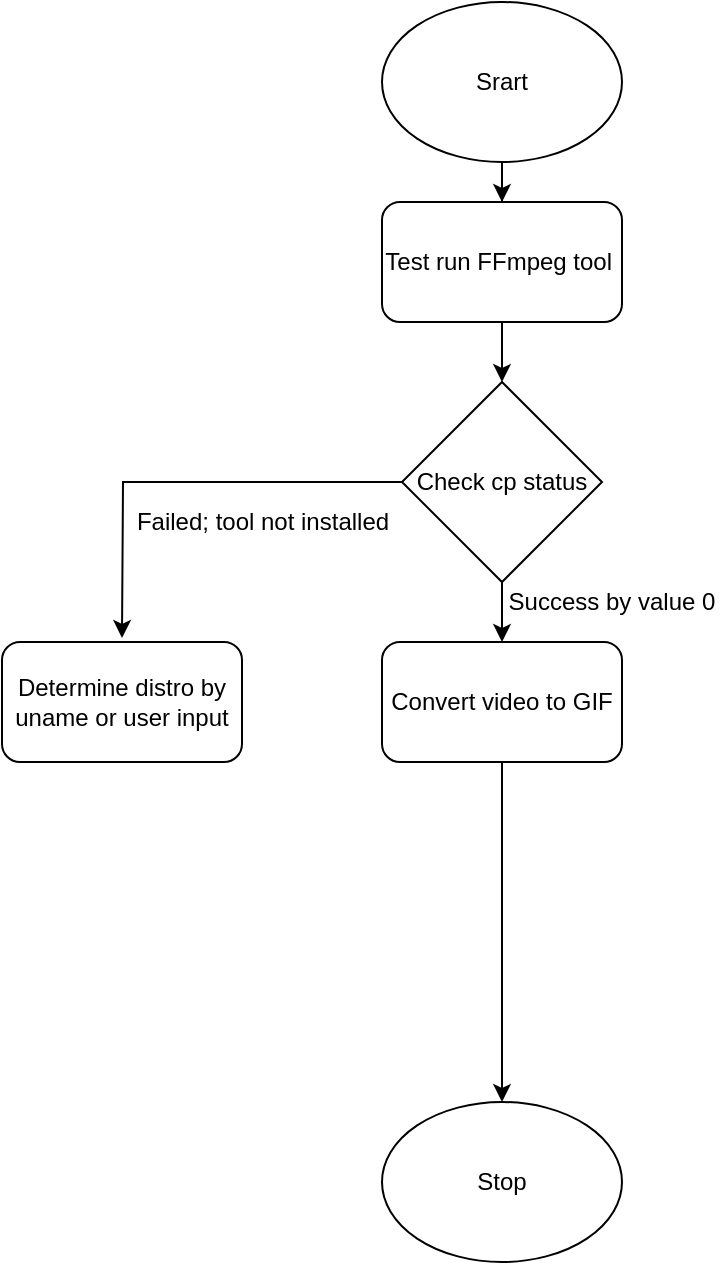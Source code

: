 <mxfile version="15.2.7" type="device"><diagram name="Page-1" id="edf60f1a-56cd-e834-aa8a-f176f3a09ee4"><mxGraphModel dx="823" dy="619" grid="1" gridSize="10" guides="1" tooltips="1" connect="1" arrows="1" fold="1" page="1" pageScale="1" pageWidth="1100" pageHeight="850" background="none" math="0" shadow="0"><root><mxCell id="0"/><mxCell id="1" parent="0"/><mxCell id="iGohR7z1SrvuNarTKj_7-6" style="edgeStyle=orthogonalEdgeStyle;rounded=0;orthogonalLoop=1;jettySize=auto;html=1;entryX=0.5;entryY=0;entryDx=0;entryDy=0;" edge="1" parent="1" source="iGohR7z1SrvuNarTKj_7-1" target="iGohR7z1SrvuNarTKj_7-5"><mxGeometry relative="1" as="geometry"/></mxCell><mxCell id="iGohR7z1SrvuNarTKj_7-1" value="Srart" style="ellipse;whiteSpace=wrap;html=1;" vertex="1" parent="1"><mxGeometry x="330" y="210" width="120" height="80" as="geometry"/></mxCell><mxCell id="iGohR7z1SrvuNarTKj_7-2" value="Stop" style="ellipse;whiteSpace=wrap;html=1;" vertex="1" parent="1"><mxGeometry x="330" y="760" width="120" height="80" as="geometry"/></mxCell><mxCell id="iGohR7z1SrvuNarTKj_7-10" style="edgeStyle=orthogonalEdgeStyle;rounded=0;orthogonalLoop=1;jettySize=auto;html=1;" edge="1" parent="1" source="iGohR7z1SrvuNarTKj_7-5" target="iGohR7z1SrvuNarTKj_7-7"><mxGeometry relative="1" as="geometry"/></mxCell><mxCell id="iGohR7z1SrvuNarTKj_7-5" value="&lt;span&gt;Test run FFmpeg tool&amp;nbsp;&lt;/span&gt;" style="rounded=1;whiteSpace=wrap;html=1;" vertex="1" parent="1"><mxGeometry x="330" y="310" width="120" height="60" as="geometry"/></mxCell><mxCell id="iGohR7z1SrvuNarTKj_7-12" value="" style="edgeStyle=orthogonalEdgeStyle;rounded=0;orthogonalLoop=1;jettySize=auto;html=1;" edge="1" parent="1" source="iGohR7z1SrvuNarTKj_7-7" target="iGohR7z1SrvuNarTKj_7-11"><mxGeometry relative="1" as="geometry"/></mxCell><mxCell id="iGohR7z1SrvuNarTKj_7-13" style="edgeStyle=orthogonalEdgeStyle;rounded=0;orthogonalLoop=1;jettySize=auto;html=1;" edge="1" parent="1" source="iGohR7z1SrvuNarTKj_7-7"><mxGeometry relative="1" as="geometry"><mxPoint x="200" y="528" as="targetPoint"/></mxGeometry></mxCell><mxCell id="iGohR7z1SrvuNarTKj_7-7" value="Check cp status" style="rhombus;whiteSpace=wrap;html=1;" vertex="1" parent="1"><mxGeometry x="340" y="400" width="100" height="100" as="geometry"/></mxCell><mxCell id="iGohR7z1SrvuNarTKj_7-18" style="edgeStyle=orthogonalEdgeStyle;rounded=0;orthogonalLoop=1;jettySize=auto;html=1;" edge="1" parent="1" source="iGohR7z1SrvuNarTKj_7-11" target="iGohR7z1SrvuNarTKj_7-2"><mxGeometry relative="1" as="geometry"/></mxCell><mxCell id="iGohR7z1SrvuNarTKj_7-11" value="&lt;span&gt;Convert video to GIF&lt;/span&gt;" style="rounded=1;whiteSpace=wrap;html=1;" vertex="1" parent="1"><mxGeometry x="330" y="530" width="120" height="60" as="geometry"/></mxCell><mxCell id="iGohR7z1SrvuNarTKj_7-14" value="Determine distro by uname or user input" style="rounded=1;whiteSpace=wrap;html=1;" vertex="1" parent="1"><mxGeometry x="140" y="530" width="120" height="60" as="geometry"/></mxCell><mxCell id="iGohR7z1SrvuNarTKj_7-15" value="Success by value 0" style="text;html=1;strokeColor=none;fillColor=none;align=center;verticalAlign=middle;whiteSpace=wrap;rounded=0;" vertex="1" parent="1"><mxGeometry x="390" y="500" width="110" height="20" as="geometry"/></mxCell><mxCell id="iGohR7z1SrvuNarTKj_7-16" value="Failed; tool not installed" style="text;html=1;align=center;verticalAlign=middle;resizable=0;points=[];autosize=1;strokeColor=none;fillColor=none;" vertex="1" parent="1"><mxGeometry x="200" y="460" width="140" height="20" as="geometry"/></mxCell></root></mxGraphModel></diagram></mxfile>
